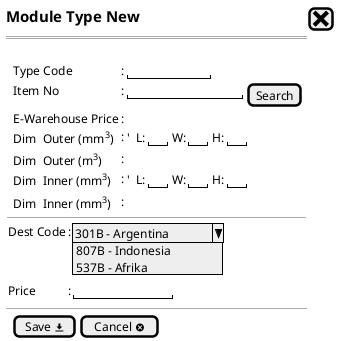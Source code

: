 @startsalt
{
  <size:15><b>Module Type New|[<size:25><&x>]|*
  ==
  .

  {
  {   
    .|Type Code         |: |"          "|*
    .|Item No           |: |"              "| [Search] |* 
    .|E-Warehouse Price |: |          |*
    .|Dim  Outer (mm<sup>3</sup>) |: {'  L:|"  "|W:|"  "|H:|"  "|}|*
    .|Dim  Outer (m<sup>3</sup>)  |: |*
    .|Dim  Inner (mm<sup>3</sup>) |: {'  L:|"  "|W:|"  "|H:|"  "|}|*
    .|Dim  Inner (mm<sup>3</sup>) |: |*
  }
  --
{
|Dest Code |: |^301B - Argentina ^ 807B - Indonesia ^ 537B - Afrika^|*
.
.   
|Price     |: |"            "|
}
    
  }
--  
{
  .|  [Save <&data-transfer-download>] |  [Cancel <&circle-x>] |*
  }
}

  @endsalt